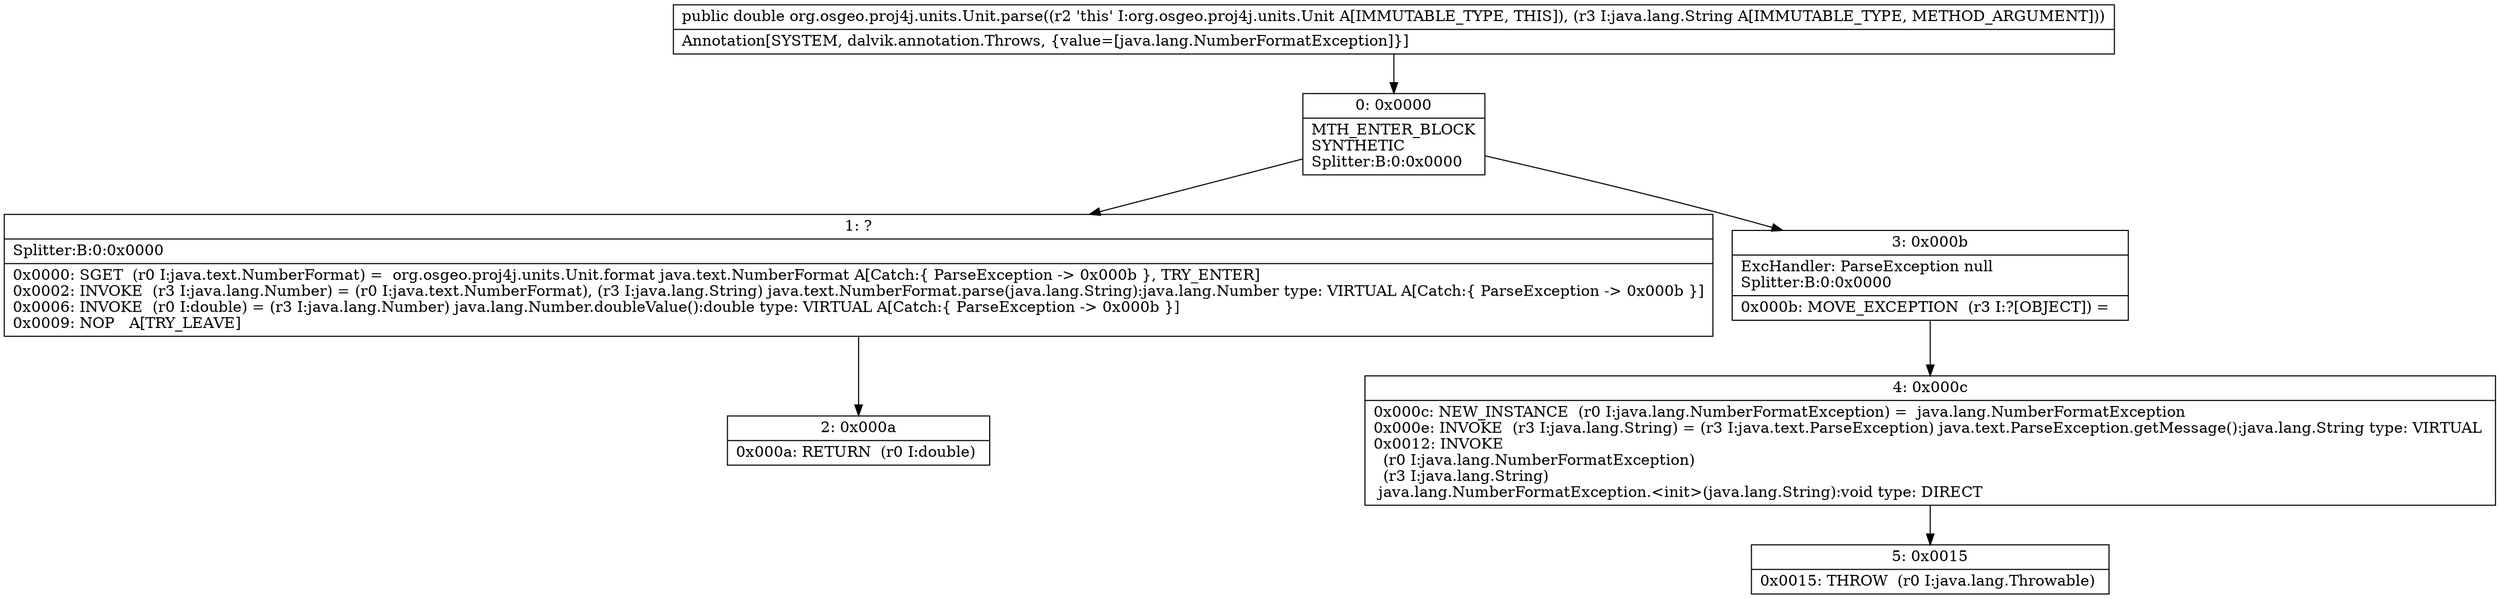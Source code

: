 digraph "CFG fororg.osgeo.proj4j.units.Unit.parse(Ljava\/lang\/String;)D" {
Node_0 [shape=record,label="{0\:\ 0x0000|MTH_ENTER_BLOCK\lSYNTHETIC\lSplitter:B:0:0x0000\l}"];
Node_1 [shape=record,label="{1\:\ ?|Splitter:B:0:0x0000\l|0x0000: SGET  (r0 I:java.text.NumberFormat) =  org.osgeo.proj4j.units.Unit.format java.text.NumberFormat A[Catch:\{ ParseException \-\> 0x000b \}, TRY_ENTER]\l0x0002: INVOKE  (r3 I:java.lang.Number) = (r0 I:java.text.NumberFormat), (r3 I:java.lang.String) java.text.NumberFormat.parse(java.lang.String):java.lang.Number type: VIRTUAL A[Catch:\{ ParseException \-\> 0x000b \}]\l0x0006: INVOKE  (r0 I:double) = (r3 I:java.lang.Number) java.lang.Number.doubleValue():double type: VIRTUAL A[Catch:\{ ParseException \-\> 0x000b \}]\l0x0009: NOP   A[TRY_LEAVE]\l}"];
Node_2 [shape=record,label="{2\:\ 0x000a|0x000a: RETURN  (r0 I:double) \l}"];
Node_3 [shape=record,label="{3\:\ 0x000b|ExcHandler: ParseException null\lSplitter:B:0:0x0000\l|0x000b: MOVE_EXCEPTION  (r3 I:?[OBJECT]) =  \l}"];
Node_4 [shape=record,label="{4\:\ 0x000c|0x000c: NEW_INSTANCE  (r0 I:java.lang.NumberFormatException) =  java.lang.NumberFormatException \l0x000e: INVOKE  (r3 I:java.lang.String) = (r3 I:java.text.ParseException) java.text.ParseException.getMessage():java.lang.String type: VIRTUAL \l0x0012: INVOKE  \l  (r0 I:java.lang.NumberFormatException)\l  (r3 I:java.lang.String)\l java.lang.NumberFormatException.\<init\>(java.lang.String):void type: DIRECT \l}"];
Node_5 [shape=record,label="{5\:\ 0x0015|0x0015: THROW  (r0 I:java.lang.Throwable) \l}"];
MethodNode[shape=record,label="{public double org.osgeo.proj4j.units.Unit.parse((r2 'this' I:org.osgeo.proj4j.units.Unit A[IMMUTABLE_TYPE, THIS]), (r3 I:java.lang.String A[IMMUTABLE_TYPE, METHOD_ARGUMENT]))  | Annotation[SYSTEM, dalvik.annotation.Throws, \{value=[java.lang.NumberFormatException]\}]\l}"];
MethodNode -> Node_0;
Node_0 -> Node_1;
Node_0 -> Node_3;
Node_1 -> Node_2;
Node_3 -> Node_4;
Node_4 -> Node_5;
}

